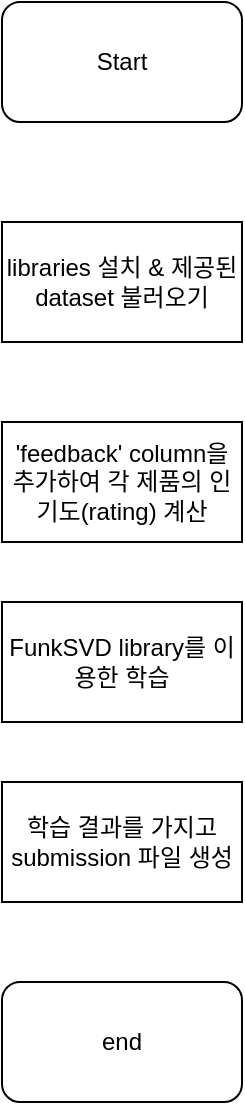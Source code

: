 <mxfile version="20.0.1" type="github">
  <diagram id="sBDNG-lVWSLA6XNMSq2T" name="Page-1">
    <mxGraphModel dx="387" dy="784" grid="1" gridSize="10" guides="1" tooltips="1" connect="1" arrows="1" fold="1" page="1" pageScale="1" pageWidth="827" pageHeight="1169" math="0" shadow="0">
      <root>
        <mxCell id="0" />
        <mxCell id="1" parent="0" />
        <mxCell id="TEyrhqTuTmhY0QmGWr-8-1" value="Start" style="rounded=1;whiteSpace=wrap;html=1;" vertex="1" parent="1">
          <mxGeometry x="100" y="80" width="120" height="60" as="geometry" />
        </mxCell>
        <mxCell id="TEyrhqTuTmhY0QmGWr-8-2" value="libraries 설치 &amp;amp; 제공된 dataset 불러오기" style="rounded=0;whiteSpace=wrap;html=1;" vertex="1" parent="1">
          <mxGeometry x="100" y="190" width="120" height="60" as="geometry" />
        </mxCell>
        <mxCell id="TEyrhqTuTmhY0QmGWr-8-3" value="&#39;feedback&#39; column을 추가하여 각 제품의 인기도(rating) 계산" style="rounded=0;whiteSpace=wrap;html=1;" vertex="1" parent="1">
          <mxGeometry x="100" y="290" width="120" height="60" as="geometry" />
        </mxCell>
        <mxCell id="TEyrhqTuTmhY0QmGWr-8-4" value="FunkSVD library를 이용한 학습" style="rounded=0;whiteSpace=wrap;html=1;" vertex="1" parent="1">
          <mxGeometry x="100" y="380" width="120" height="60" as="geometry" />
        </mxCell>
        <mxCell id="TEyrhqTuTmhY0QmGWr-8-5" value="학습 결과를 가지고 submission 파일 생성" style="rounded=0;whiteSpace=wrap;html=1;" vertex="1" parent="1">
          <mxGeometry x="100" y="470" width="120" height="60" as="geometry" />
        </mxCell>
        <mxCell id="TEyrhqTuTmhY0QmGWr-8-6" value="end" style="rounded=1;whiteSpace=wrap;html=1;" vertex="1" parent="1">
          <mxGeometry x="100" y="570" width="120" height="60" as="geometry" />
        </mxCell>
      </root>
    </mxGraphModel>
  </diagram>
</mxfile>
